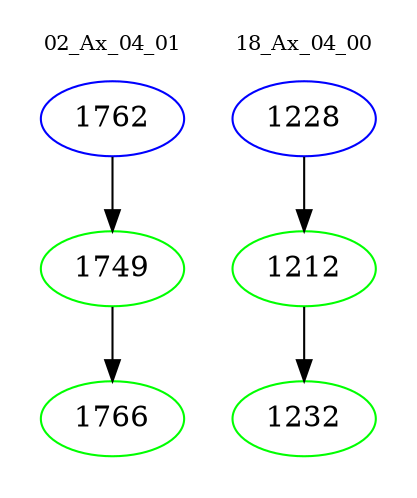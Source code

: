 digraph{
subgraph cluster_0 {
color = white
label = "02_Ax_04_01";
fontsize=10;
T0_1762 [label="1762", color="blue"]
T0_1762 -> T0_1749 [color="black"]
T0_1749 [label="1749", color="green"]
T0_1749 -> T0_1766 [color="black"]
T0_1766 [label="1766", color="green"]
}
subgraph cluster_1 {
color = white
label = "18_Ax_04_00";
fontsize=10;
T1_1228 [label="1228", color="blue"]
T1_1228 -> T1_1212 [color="black"]
T1_1212 [label="1212", color="green"]
T1_1212 -> T1_1232 [color="black"]
T1_1232 [label="1232", color="green"]
}
}

